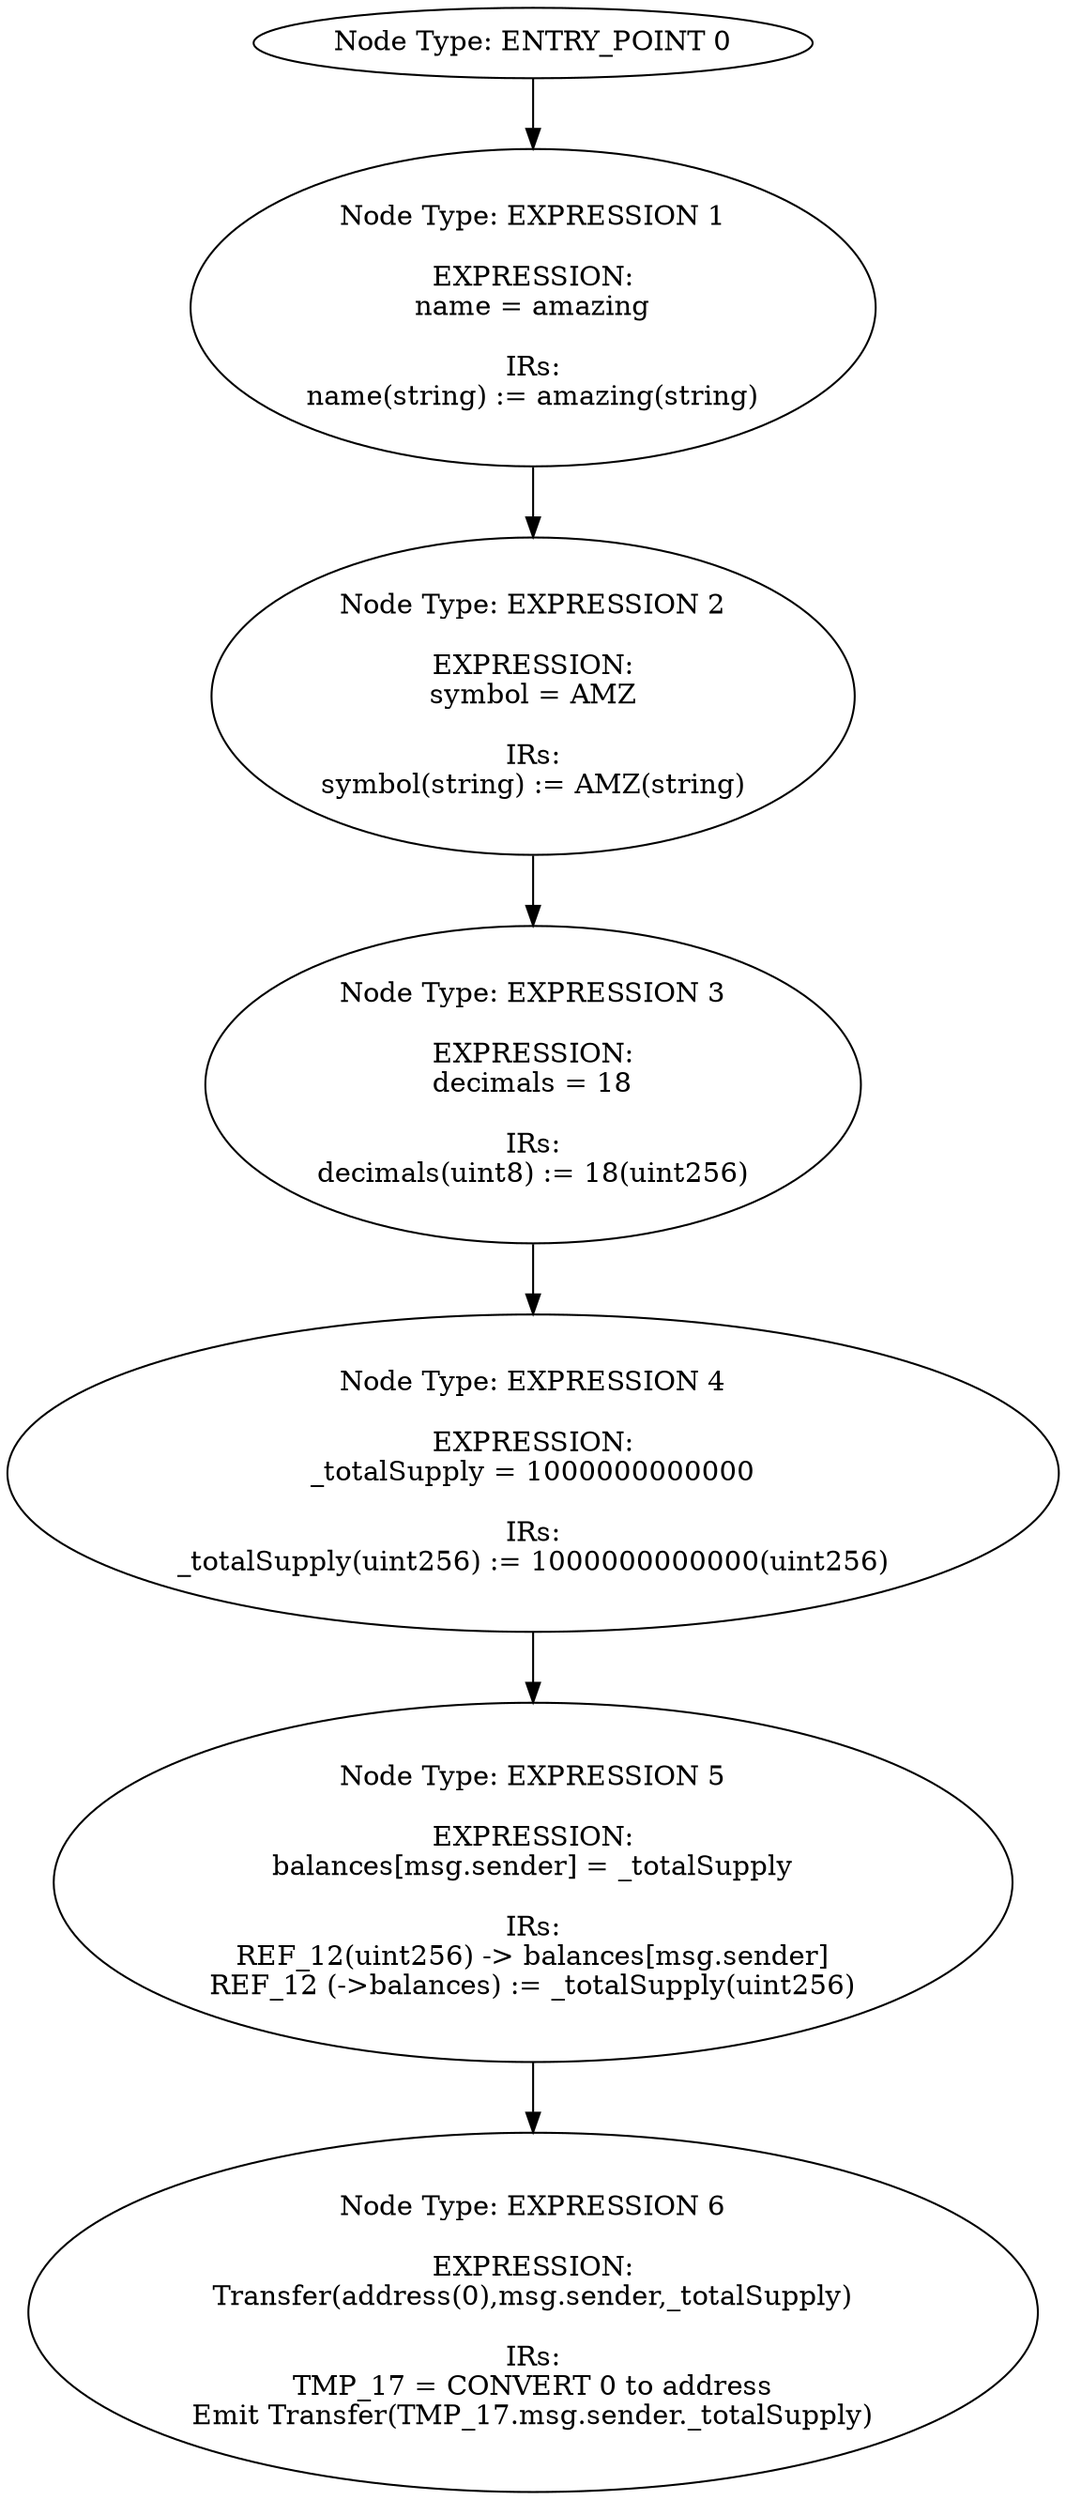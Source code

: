 digraph{
0[label="Node Type: ENTRY_POINT 0
"];
0->1;
1[label="Node Type: EXPRESSION 1

EXPRESSION:
name = amazing

IRs:
name(string) := amazing(string)"];
1->2;
2[label="Node Type: EXPRESSION 2

EXPRESSION:
symbol = AMZ

IRs:
symbol(string) := AMZ(string)"];
2->3;
3[label="Node Type: EXPRESSION 3

EXPRESSION:
decimals = 18

IRs:
decimals(uint8) := 18(uint256)"];
3->4;
4[label="Node Type: EXPRESSION 4

EXPRESSION:
_totalSupply = 1000000000000

IRs:
_totalSupply(uint256) := 1000000000000(uint256)"];
4->5;
5[label="Node Type: EXPRESSION 5

EXPRESSION:
balances[msg.sender] = _totalSupply

IRs:
REF_12(uint256) -> balances[msg.sender]
REF_12 (->balances) := _totalSupply(uint256)"];
5->6;
6[label="Node Type: EXPRESSION 6

EXPRESSION:
Transfer(address(0),msg.sender,_totalSupply)

IRs:
TMP_17 = CONVERT 0 to address
Emit Transfer(TMP_17.msg.sender._totalSupply)"];
}
